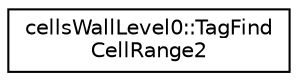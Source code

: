 digraph "Graphical Class Hierarchy"
{
 // LATEX_PDF_SIZE
  edge [fontname="Helvetica",fontsize="10",labelfontname="Helvetica",labelfontsize="10"];
  node [fontname="Helvetica",fontsize="10",shape=record];
  rankdir="LR";
  Node0 [label="cellsWallLevel0::TagFind\lCellRange2",height=0.2,width=0.4,color="black", fillcolor="white", style="filled",URL="$classpFlow_1_1cellsWallLevel0_1_1TagFindCellRange2.html",tooltip=" "];
}

